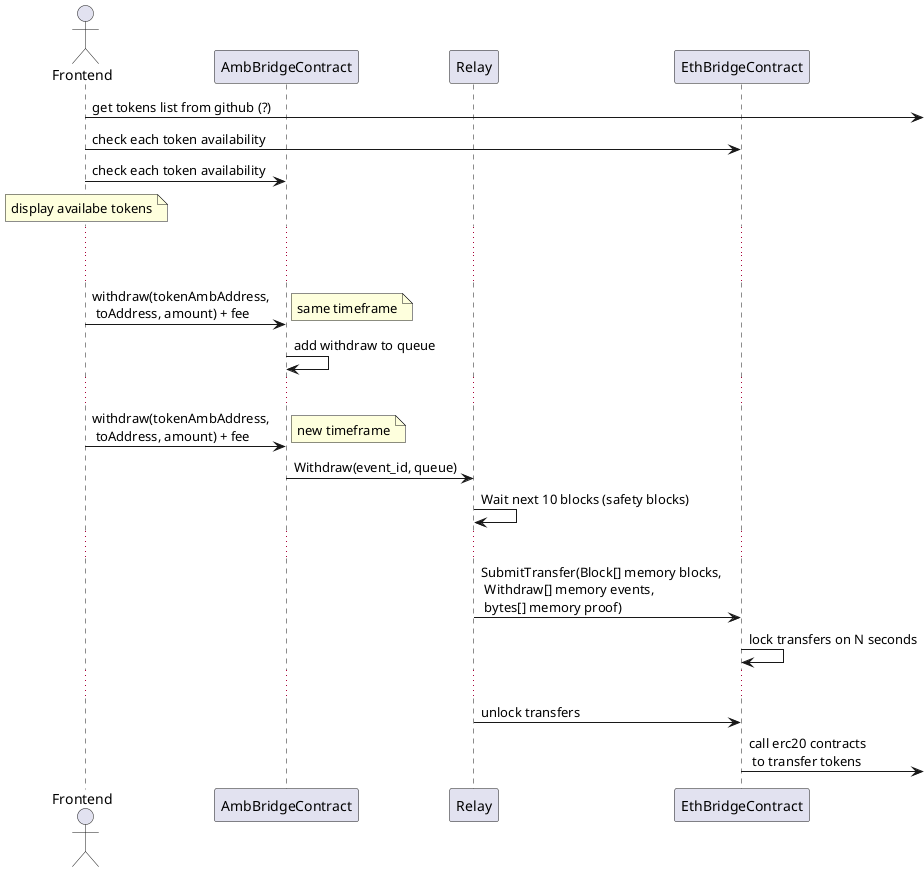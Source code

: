 @startuml

actor Frontend
participant AmbBridgeContract
participant Relay
participant EthBridgeContract


Frontend ->: get tokens list from github (?)
Frontend -> EthBridgeContract: check each token availability
Frontend -> AmbBridgeContract: check each token availability
note over Frontend: display availabe tokens

...
...


Frontend -> AmbBridgeContract : withdraw(tokenAmbAddress,\n toAddress, amount) + fee
note right: same timeframe
AmbBridgeContract -> AmbBridgeContract: add withdraw to queue
...

Frontend -> AmbBridgeContract : withdraw(tokenAmbAddress,\n toAddress, amount) + fee
note right: new timeframe

AmbBridgeContract -> Relay : Withdraw(event_id, queue)


Relay -> Relay : Wait next 10 blocks (safety blocks)

...

Relay -> EthBridgeContract : SubmitTransfer(Block[] memory blocks, \n Withdraw[] memory events, \n bytes[] memory proof)
EthBridgeContract -> EthBridgeContract: lock transfers on N seconds

...

Relay -> EthBridgeContract: unlock transfers
EthBridgeContract ->: call erc20 contracts\n to transfer tokens




@enduml

